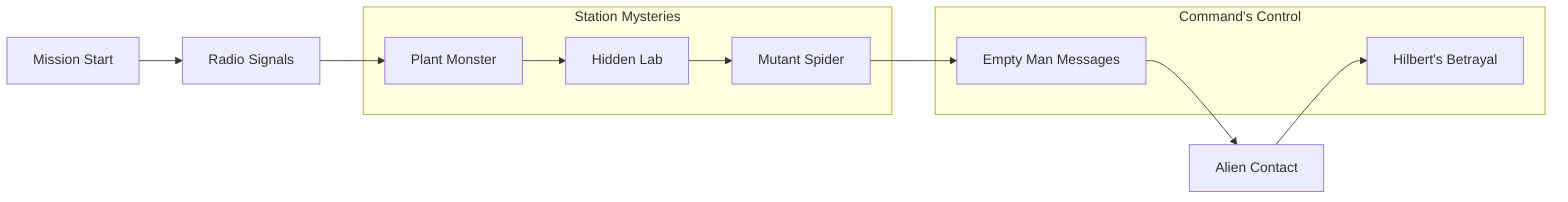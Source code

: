 flowchart LR
    Start[Mission Start] --> Radio[Radio Signals]
    Radio --> Plant[Plant Monster]
    Plant --> Lab[Hidden Lab]
    Lab --> Spider[Mutant Spider]
    Spider --> Messages[Empty Man Messages]
    Messages --> Contact[Alien Contact]
    Contact --> Betrayal[Hilbert's Betrayal]
    
    subgraph Command_Control[Command's Control]
        Messages
        Betrayal
    end
    
    subgraph Station_Secrets[Station Mysteries]
        Lab
        Plant
        Spider
    end